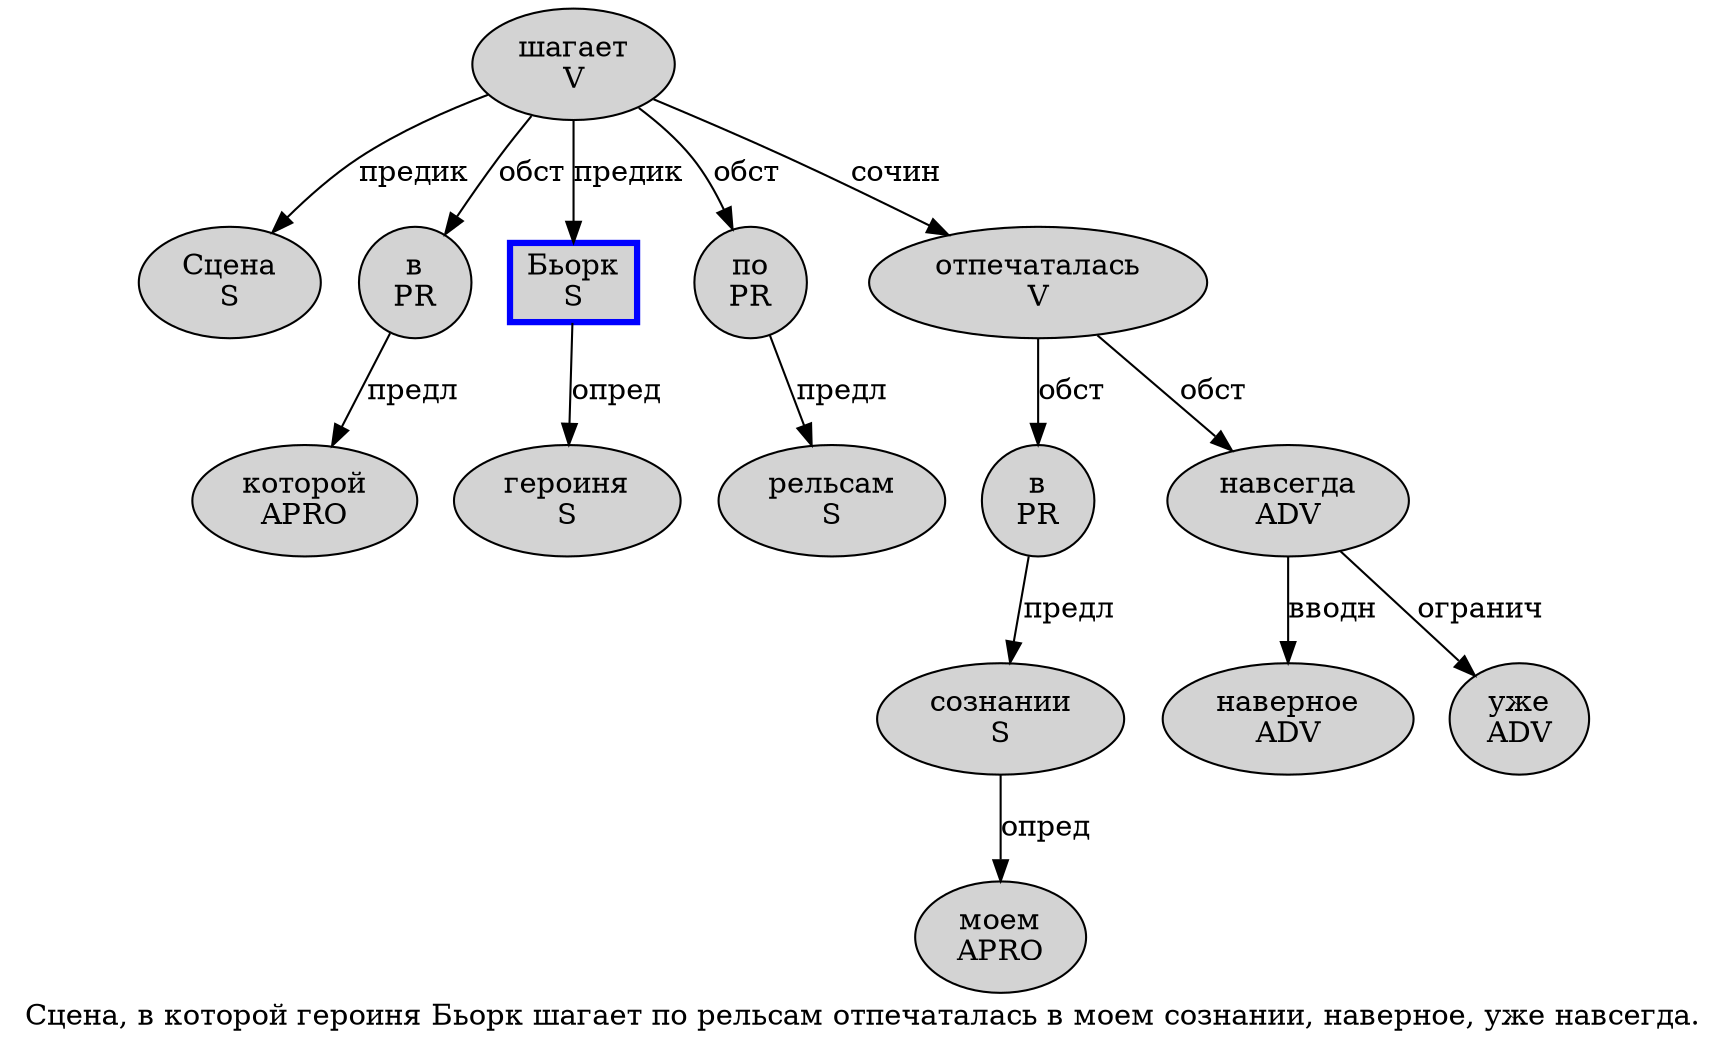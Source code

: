 digraph SENTENCE_23 {
	graph [label="Сцена, в которой героиня Бьорк шагает по рельсам отпечаталась в моем сознании, наверное, уже навсегда."]
	node [style=filled]
		0 [label="Сцена
S" color="" fillcolor=lightgray penwidth=1 shape=ellipse]
		2 [label="в
PR" color="" fillcolor=lightgray penwidth=1 shape=ellipse]
		3 [label="которой
APRO" color="" fillcolor=lightgray penwidth=1 shape=ellipse]
		4 [label="героиня
S" color="" fillcolor=lightgray penwidth=1 shape=ellipse]
		5 [label="Бьорк
S" color=blue fillcolor=lightgray penwidth=3 shape=box]
		6 [label="шагает
V" color="" fillcolor=lightgray penwidth=1 shape=ellipse]
		7 [label="по
PR" color="" fillcolor=lightgray penwidth=1 shape=ellipse]
		8 [label="рельсам
S" color="" fillcolor=lightgray penwidth=1 shape=ellipse]
		9 [label="отпечаталась
V" color="" fillcolor=lightgray penwidth=1 shape=ellipse]
		10 [label="в
PR" color="" fillcolor=lightgray penwidth=1 shape=ellipse]
		11 [label="моем
APRO" color="" fillcolor=lightgray penwidth=1 shape=ellipse]
		12 [label="сознании
S" color="" fillcolor=lightgray penwidth=1 shape=ellipse]
		14 [label="наверное
ADV" color="" fillcolor=lightgray penwidth=1 shape=ellipse]
		16 [label="уже
ADV" color="" fillcolor=lightgray penwidth=1 shape=ellipse]
		17 [label="навсегда
ADV" color="" fillcolor=lightgray penwidth=1 shape=ellipse]
			12 -> 11 [label="опред"]
			10 -> 12 [label="предл"]
			6 -> 0 [label="предик"]
			6 -> 2 [label="обст"]
			6 -> 5 [label="предик"]
			6 -> 7 [label="обст"]
			6 -> 9 [label="сочин"]
			9 -> 10 [label="обст"]
			9 -> 17 [label="обст"]
			5 -> 4 [label="опред"]
			7 -> 8 [label="предл"]
			17 -> 14 [label="вводн"]
			17 -> 16 [label="огранич"]
			2 -> 3 [label="предл"]
}